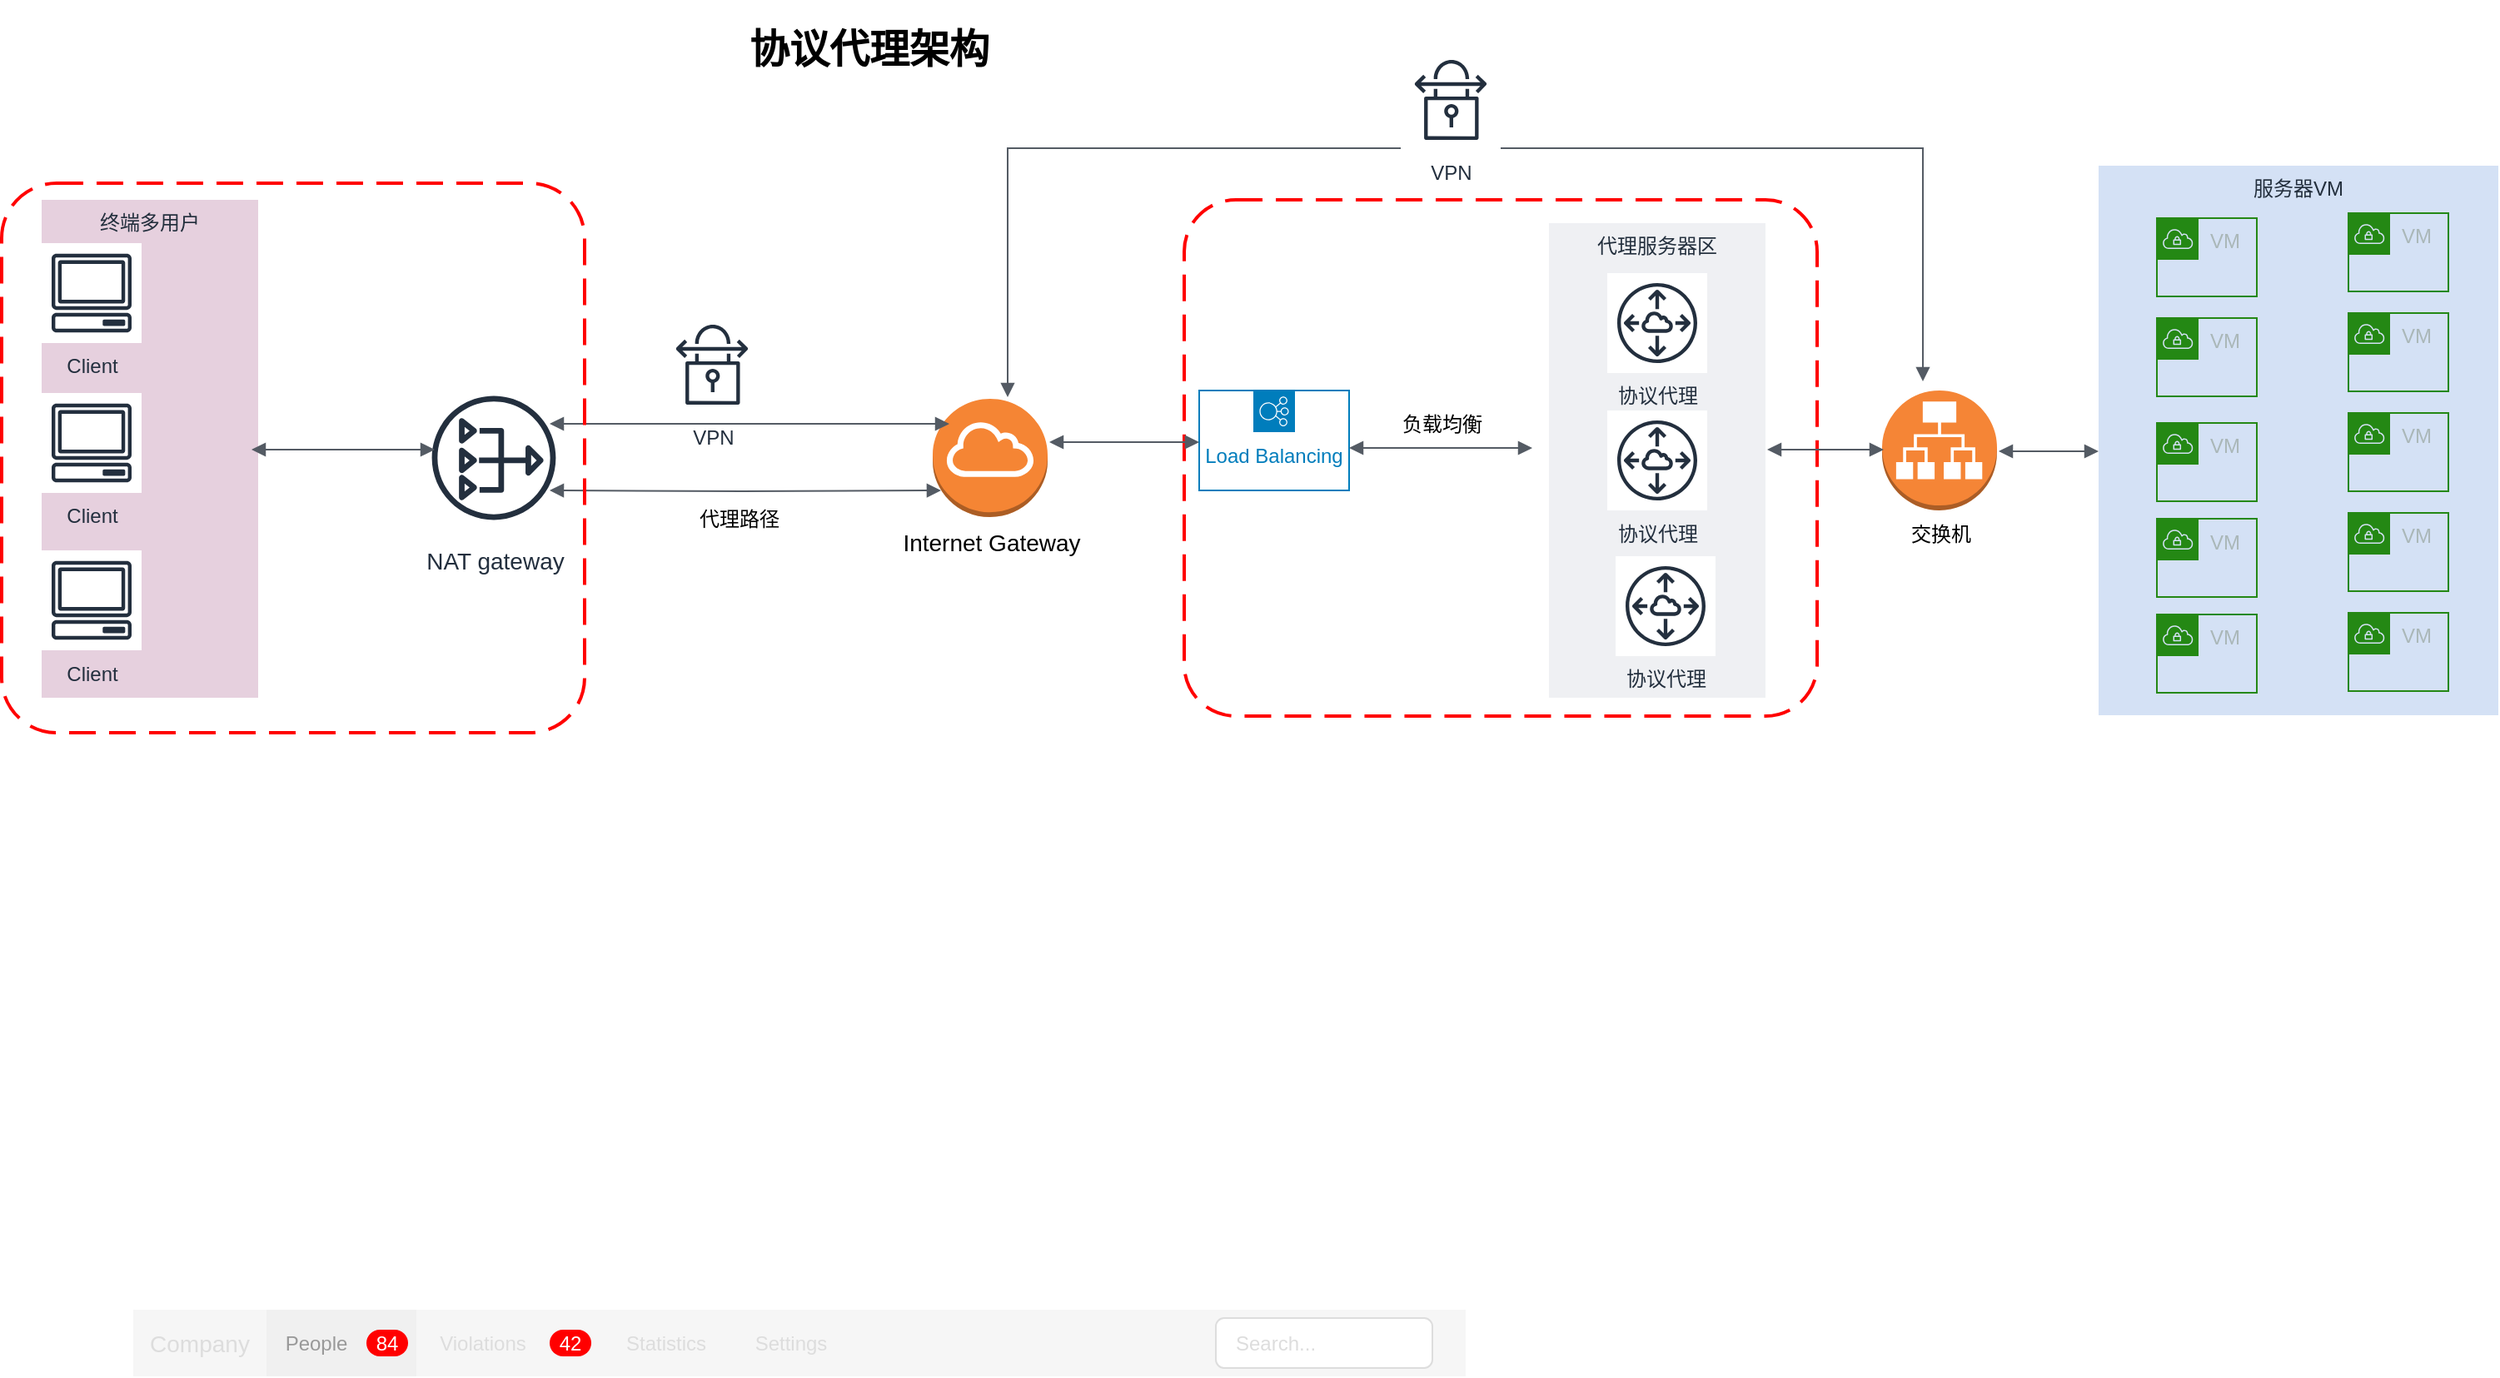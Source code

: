<mxfile version="10.7.7" type="github"><diagram id="OQME5kvkdqZoWwh6ifVu" name="Page-1"><mxGraphModel dx="1634" dy="765" grid="1" gridSize="10" guides="1" tooltips="1" connect="1" arrows="1" fold="1" page="1" pageScale="1" pageWidth="1100" pageHeight="850" math="0" shadow="0"><root><mxCell id="0"/><mxCell id="1" parent="0"/><mxCell id="odGlcnNstbl4-0ZBr0eb-1" value="服务器VM" style="fillColor=#D4E1F5;strokeColor=none;dashed=0;verticalAlign=top;fontStyle=0;fontColor=#232F3D;" vertex="1" parent="1"><mxGeometry x="1329" y="229.5" width="240" height="330" as="geometry"/></mxCell><mxCell id="odGlcnNstbl4-0ZBr0eb-2" value="终端多用户" style="fillColor=#E6D0DE;strokeColor=none;dashed=0;verticalAlign=top;fontStyle=0;fontColor=#232F3D;" vertex="1" parent="1"><mxGeometry x="94" y="250" width="130" height="299" as="geometry"/></mxCell><mxCell id="odGlcnNstbl4-0ZBr0eb-3" value="Load Balancing" style="outlineConnect=0;gradientColor=none;html=1;whiteSpace=wrap;fontSize=12;fontStyle=0;shape=mxgraph.aws4.groupCenter;grIcon=mxgraph.aws4.group_elastic_load_balancing;grStroke=1;strokeColor=#007DBC;fillColor=none;verticalAlign=top;align=center;fontColor=#007DBC;dashed=0;spacingTop=25;" vertex="1" parent="1"><mxGeometry x="789" y="364.5" width="90" height="60" as="geometry"/></mxCell><mxCell id="odGlcnNstbl4-0ZBr0eb-5" value="" style="html=1;shadow=0;dashed=0;shape=mxgraph.bootstrap.rect;fillColor=#f6f6f6;strokeColor=none;whiteSpace=wrap;" vertex="1" parent="1"><mxGeometry x="149" y="916.5" width="800" height="40" as="geometry"/></mxCell><mxCell id="odGlcnNstbl4-0ZBr0eb-6" value="Company" style="html=1;shadow=0;dashed=0;fillColor=none;strokeColor=none;shape=mxgraph.bootstrap.rect;fontColor=#dddddd;fontSize=14;whiteSpace=wrap;" vertex="1" parent="odGlcnNstbl4-0ZBr0eb-5"><mxGeometry width="80" height="40" as="geometry"/></mxCell><mxCell id="odGlcnNstbl4-0ZBr0eb-7" value="People" style="html=1;shadow=0;dashed=0;shape=mxgraph.bootstrap.rect;fillColor=#f0f0f0;strokeColor=none;fontColor=#999999;spacingRight=30;whiteSpace=wrap;" vertex="1" parent="odGlcnNstbl4-0ZBr0eb-5"><mxGeometry x="80" width="90" height="40" as="geometry"/></mxCell><mxCell id="odGlcnNstbl4-0ZBr0eb-8" value="84" style="html=1;shadow=0;dashed=0;shape=mxgraph.bootstrap.rrect;rSize=8;fillColor=#ff0000;strokeColor=none;fontColor=#ffffff;whiteSpace=wrap;" vertex="1" parent="odGlcnNstbl4-0ZBr0eb-7"><mxGeometry x="1" y="0.5" width="25" height="16" relative="1" as="geometry"><mxPoint x="-30" y="-8" as="offset"/></mxGeometry></mxCell><mxCell id="odGlcnNstbl4-0ZBr0eb-9" value="Violations" style="html=1;shadow=0;dashed=0;fillColor=none;strokeColor=none;shape=mxgraph.bootstrap.rect;fontColor=#dddddd;spacingRight=30;whiteSpace=wrap;" vertex="1" parent="odGlcnNstbl4-0ZBr0eb-5"><mxGeometry x="170" width="110" height="40" as="geometry"/></mxCell><mxCell id="odGlcnNstbl4-0ZBr0eb-10" value="42" style="html=1;shadow=0;dashed=0;shape=mxgraph.bootstrap.rrect;rSize=8;fillColor=#ff0000;strokeColor=none;fontColor=#ffffff;whiteSpace=wrap;" vertex="1" parent="odGlcnNstbl4-0ZBr0eb-9"><mxGeometry x="1" y="0.5" width="25" height="16" relative="1" as="geometry"><mxPoint x="-30" y="-8" as="offset"/></mxGeometry></mxCell><mxCell id="odGlcnNstbl4-0ZBr0eb-11" value="Statistics" style="html=1;shadow=0;dashed=0;fillColor=none;strokeColor=none;shape=mxgraph.bootstrap.rect;fontColor=#dddddd;whiteSpace=wrap;" vertex="1" parent="odGlcnNstbl4-0ZBr0eb-5"><mxGeometry x="280" width="80" height="40" as="geometry"/></mxCell><mxCell id="odGlcnNstbl4-0ZBr0eb-12" value="Settings" style="html=1;shadow=0;dashed=0;fillColor=none;strokeColor=none;shape=mxgraph.bootstrap.rect;fontColor=#dddddd;whiteSpace=wrap;" vertex="1" parent="odGlcnNstbl4-0ZBr0eb-5"><mxGeometry x="360" width="70" height="40" as="geometry"/></mxCell><mxCell id="odGlcnNstbl4-0ZBr0eb-13" value="Search..." style="html=1;shadow=0;dashed=0;shape=mxgraph.bootstrap.rrect;rSize=5;fillColor=#ffffff;strokeColor=#dddddd;fontColor=#dddddd;align=left;spacingLeft=10;whiteSpace=wrap;" vertex="1" parent="odGlcnNstbl4-0ZBr0eb-5"><mxGeometry x="650" y="5" width="130" height="30" as="geometry"/></mxCell><mxCell id="odGlcnNstbl4-0ZBr0eb-16" value="&lt;font style=&quot;font-size: 14px&quot;&gt;Internet Gateway&lt;/font&gt;" style="outlineConnect=0;dashed=0;verticalLabelPosition=bottom;verticalAlign=top;align=center;html=1;shape=mxgraph.aws3.internet_gateway;fillColor=#F58534;gradientColor=none;" vertex="1" parent="1"><mxGeometry x="629" y="369.5" width="69" height="71" as="geometry"/></mxCell><mxCell id="odGlcnNstbl4-0ZBr0eb-17" value="Client" style="outlineConnect=0;fontColor=#232F3E;gradientColor=none;strokeColor=#232F3E;fillColor=#ffffff;dashed=0;verticalLabelPosition=bottom;verticalAlign=top;align=center;html=1;fontSize=12;fontStyle=0;aspect=fixed;shape=mxgraph.aws4.resourceIcon;resIcon=mxgraph.aws4.client;" vertex="1" parent="1"><mxGeometry x="94" y="276" width="60" height="60" as="geometry"/></mxCell><mxCell id="odGlcnNstbl4-0ZBr0eb-18" value="VPN&lt;br&gt;" style="outlineConnect=0;fontColor=#232F3E;gradientColor=none;strokeColor=#232F3E;fillColor=#ffffff;dashed=0;verticalLabelPosition=bottom;verticalAlign=top;align=center;html=1;fontSize=12;fontStyle=0;aspect=fixed;shape=mxgraph.aws4.resourceIcon;resIcon=mxgraph.aws4.vpn_connection;" vertex="1" parent="1"><mxGeometry x="466.5" y="319" width="60" height="60" as="geometry"/></mxCell><mxCell id="odGlcnNstbl4-0ZBr0eb-19" value="&lt;font style=&quot;font-size: 14px&quot;&gt;NAT gateway&lt;/font&gt;" style="outlineConnect=0;fontColor=#232F3E;gradientColor=none;strokeColor=#232F3E;fillColor=#ffffff;dashed=0;verticalLabelPosition=bottom;verticalAlign=top;align=center;html=1;fontSize=12;fontStyle=0;aspect=fixed;shape=mxgraph.aws4.resourceIcon;resIcon=mxgraph.aws4.nat_gateway;" vertex="1" parent="1"><mxGeometry x="319" y="358.5" width="93" height="93" as="geometry"/></mxCell><mxCell id="odGlcnNstbl4-0ZBr0eb-20" value="Client" style="outlineConnect=0;fontColor=#232F3E;gradientColor=none;strokeColor=#232F3E;fillColor=#ffffff;dashed=0;verticalLabelPosition=bottom;verticalAlign=top;align=center;html=1;fontSize=12;fontStyle=0;aspect=fixed;shape=mxgraph.aws4.resourceIcon;resIcon=mxgraph.aws4.client;" vertex="1" parent="1"><mxGeometry x="94" y="366" width="60" height="60" as="geometry"/></mxCell><mxCell id="odGlcnNstbl4-0ZBr0eb-21" value="Client" style="outlineConnect=0;fontColor=#232F3E;gradientColor=none;strokeColor=#232F3E;fillColor=#ffffff;dashed=0;verticalLabelPosition=bottom;verticalAlign=top;align=center;html=1;fontSize=12;fontStyle=0;aspect=fixed;shape=mxgraph.aws4.resourceIcon;resIcon=mxgraph.aws4.client;" vertex="1" parent="1"><mxGeometry x="94" y="460.5" width="60" height="60" as="geometry"/></mxCell><mxCell id="odGlcnNstbl4-0ZBr0eb-26" value="" style="edgeStyle=orthogonalEdgeStyle;html=1;endArrow=block;elbow=vertical;startArrow=block;startFill=1;endFill=1;strokeColor=#545B64;rounded=0;" edge="1" parent="1"><mxGeometry width="100" relative="1" as="geometry"><mxPoint x="399" y="384.5" as="sourcePoint"/><mxPoint x="639" y="384.5" as="targetPoint"/></mxGeometry></mxCell><mxCell id="odGlcnNstbl4-0ZBr0eb-28" value="" style="edgeStyle=orthogonalEdgeStyle;html=1;endArrow=block;elbow=vertical;startArrow=block;startFill=1;endFill=1;strokeColor=#545B64;rounded=0;entryX=0.072;entryY=0.775;entryDx=0;entryDy=0;entryPerimeter=0;" edge="1" parent="1" target="odGlcnNstbl4-0ZBr0eb-16"><mxGeometry width="100" relative="1" as="geometry"><mxPoint x="399" y="424.5" as="sourcePoint"/><mxPoint x="429" y="426.5" as="targetPoint"/></mxGeometry></mxCell><mxCell id="odGlcnNstbl4-0ZBr0eb-29" value="VM" style="points=[[0,0],[0.25,0],[0.5,0],[0.75,0],[1,0],[1,0.25],[1,0.5],[1,0.75],[1,1],[0.75,1],[0.5,1],[0.25,1],[0,1],[0,0.75],[0,0.5],[0,0.25]];outlineConnect=0;gradientColor=none;html=1;whiteSpace=wrap;fontSize=12;fontStyle=0;shape=mxgraph.aws4.group;grIcon=mxgraph.aws4.group_vpc;strokeColor=#248814;fillColor=none;verticalAlign=top;align=left;spacingLeft=30;fontColor=#AAB7B8;dashed=0;" vertex="1" parent="1"><mxGeometry x="1364" y="261" width="60" height="47" as="geometry"/></mxCell><mxCell id="odGlcnNstbl4-0ZBr0eb-30" value="VM" style="points=[[0,0],[0.25,0],[0.5,0],[0.75,0],[1,0],[1,0.25],[1,0.5],[1,0.75],[1,1],[0.75,1],[0.5,1],[0.25,1],[0,1],[0,0.75],[0,0.5],[0,0.25]];outlineConnect=0;gradientColor=none;html=1;whiteSpace=wrap;fontSize=12;fontStyle=0;shape=mxgraph.aws4.group;grIcon=mxgraph.aws4.group_vpc;strokeColor=#248814;fillColor=none;verticalAlign=top;align=left;spacingLeft=30;fontColor=#AAB7B8;dashed=0;" vertex="1" parent="1"><mxGeometry x="1364" y="321" width="60" height="47" as="geometry"/></mxCell><mxCell id="odGlcnNstbl4-0ZBr0eb-31" value="VM" style="points=[[0,0],[0.25,0],[0.5,0],[0.75,0],[1,0],[1,0.25],[1,0.5],[1,0.75],[1,1],[0.75,1],[0.5,1],[0.25,1],[0,1],[0,0.75],[0,0.5],[0,0.25]];outlineConnect=0;gradientColor=none;html=1;whiteSpace=wrap;fontSize=12;fontStyle=0;shape=mxgraph.aws4.group;grIcon=mxgraph.aws4.group_vpc;strokeColor=#248814;fillColor=none;verticalAlign=top;align=left;spacingLeft=30;fontColor=#AAB7B8;dashed=0;" vertex="1" parent="1"><mxGeometry x="1364" y="384" width="60" height="47" as="geometry"/></mxCell><mxCell id="odGlcnNstbl4-0ZBr0eb-32" value="VM" style="points=[[0,0],[0.25,0],[0.5,0],[0.75,0],[1,0],[1,0.25],[1,0.5],[1,0.75],[1,1],[0.75,1],[0.5,1],[0.25,1],[0,1],[0,0.75],[0,0.5],[0,0.25]];outlineConnect=0;gradientColor=none;html=1;whiteSpace=wrap;fontSize=12;fontStyle=0;shape=mxgraph.aws4.group;grIcon=mxgraph.aws4.group_vpc;strokeColor=#248814;fillColor=none;verticalAlign=top;align=left;spacingLeft=30;fontColor=#AAB7B8;dashed=0;" vertex="1" parent="1"><mxGeometry x="1364" y="441.5" width="60" height="47" as="geometry"/></mxCell><mxCell id="odGlcnNstbl4-0ZBr0eb-33" value="VM" style="points=[[0,0],[0.25,0],[0.5,0],[0.75,0],[1,0],[1,0.25],[1,0.5],[1,0.75],[1,1],[0.75,1],[0.5,1],[0.25,1],[0,1],[0,0.75],[0,0.5],[0,0.25]];outlineConnect=0;gradientColor=none;html=1;whiteSpace=wrap;fontSize=12;fontStyle=0;shape=mxgraph.aws4.group;grIcon=mxgraph.aws4.group_vpc;strokeColor=#248814;fillColor=none;verticalAlign=top;align=left;spacingLeft=30;fontColor=#AAB7B8;dashed=0;" vertex="1" parent="1"><mxGeometry x="1364" y="499" width="60" height="47" as="geometry"/></mxCell><mxCell id="odGlcnNstbl4-0ZBr0eb-34" value="代理服务器区" style="fillColor=#EFF0F3;strokeColor=none;dashed=0;verticalAlign=top;fontStyle=0;fontColor=#232F3D;" vertex="1" parent="1"><mxGeometry x="999" y="264" width="130" height="285" as="geometry"/></mxCell><mxCell id="odGlcnNstbl4-0ZBr0eb-35" value="协议代理&lt;br&gt;" style="outlineConnect=0;fontColor=#232F3E;gradientColor=none;strokeColor=#232F3E;fillColor=#ffffff;dashed=0;verticalLabelPosition=bottom;verticalAlign=top;align=center;html=1;fontSize=12;fontStyle=0;aspect=fixed;shape=mxgraph.aws4.resourceIcon;resIcon=mxgraph.aws4.peering;" vertex="1" parent="1"><mxGeometry x="1034" y="294" width="60" height="60" as="geometry"/></mxCell><mxCell id="odGlcnNstbl4-0ZBr0eb-36" value="协议代理&lt;br&gt;" style="outlineConnect=0;fontColor=#232F3E;gradientColor=none;strokeColor=#232F3E;fillColor=#ffffff;dashed=0;verticalLabelPosition=bottom;verticalAlign=top;align=center;html=1;fontSize=12;fontStyle=0;aspect=fixed;shape=mxgraph.aws4.resourceIcon;resIcon=mxgraph.aws4.peering;" vertex="1" parent="1"><mxGeometry x="1039" y="464" width="60" height="60" as="geometry"/></mxCell><mxCell id="odGlcnNstbl4-0ZBr0eb-37" value="协议代理&lt;br&gt;" style="outlineConnect=0;fontColor=#232F3E;gradientColor=none;strokeColor=#232F3E;fillColor=#ffffff;dashed=0;verticalLabelPosition=bottom;verticalAlign=top;align=center;html=1;fontSize=12;fontStyle=0;aspect=fixed;shape=mxgraph.aws4.resourceIcon;resIcon=mxgraph.aws4.peering;" vertex="1" parent="1"><mxGeometry x="1034" y="376.5" width="60" height="60" as="geometry"/></mxCell><mxCell id="odGlcnNstbl4-0ZBr0eb-38" value="交换机" style="outlineConnect=0;dashed=0;verticalLabelPosition=bottom;verticalAlign=top;align=center;html=1;shape=mxgraph.aws3.application_load_balancer;fillColor=#F58536;gradientColor=none;" vertex="1" parent="1"><mxGeometry x="1199" y="364.5" width="69" height="72" as="geometry"/></mxCell><mxCell id="odGlcnNstbl4-0ZBr0eb-39" value="VM" style="points=[[0,0],[0.25,0],[0.5,0],[0.75,0],[1,0],[1,0.25],[1,0.5],[1,0.75],[1,1],[0.75,1],[0.5,1],[0.25,1],[0,1],[0,0.75],[0,0.5],[0,0.25]];outlineConnect=0;gradientColor=none;html=1;whiteSpace=wrap;fontSize=12;fontStyle=0;shape=mxgraph.aws4.group;grIcon=mxgraph.aws4.group_vpc;strokeColor=#248814;fillColor=none;verticalAlign=top;align=left;spacingLeft=30;fontColor=#AAB7B8;dashed=0;" vertex="1" parent="1"><mxGeometry x="1479" y="258" width="60" height="47" as="geometry"/></mxCell><mxCell id="odGlcnNstbl4-0ZBr0eb-40" value="VM" style="points=[[0,0],[0.25,0],[0.5,0],[0.75,0],[1,0],[1,0.25],[1,0.5],[1,0.75],[1,1],[0.75,1],[0.5,1],[0.25,1],[0,1],[0,0.75],[0,0.5],[0,0.25]];outlineConnect=0;gradientColor=none;html=1;whiteSpace=wrap;fontSize=12;fontStyle=0;shape=mxgraph.aws4.group;grIcon=mxgraph.aws4.group_vpc;strokeColor=#248814;fillColor=none;verticalAlign=top;align=left;spacingLeft=30;fontColor=#AAB7B8;dashed=0;" vertex="1" parent="1"><mxGeometry x="1479" y="318" width="60" height="47" as="geometry"/></mxCell><mxCell id="odGlcnNstbl4-0ZBr0eb-41" value="VM" style="points=[[0,0],[0.25,0],[0.5,0],[0.75,0],[1,0],[1,0.25],[1,0.5],[1,0.75],[1,1],[0.75,1],[0.5,1],[0.25,1],[0,1],[0,0.75],[0,0.5],[0,0.25]];outlineConnect=0;gradientColor=none;html=1;whiteSpace=wrap;fontSize=12;fontStyle=0;shape=mxgraph.aws4.group;grIcon=mxgraph.aws4.group_vpc;strokeColor=#248814;fillColor=none;verticalAlign=top;align=left;spacingLeft=30;fontColor=#AAB7B8;dashed=0;" vertex="1" parent="1"><mxGeometry x="1479" y="378" width="60" height="47" as="geometry"/></mxCell><mxCell id="odGlcnNstbl4-0ZBr0eb-42" value="VM" style="points=[[0,0],[0.25,0],[0.5,0],[0.75,0],[1,0],[1,0.25],[1,0.5],[1,0.75],[1,1],[0.75,1],[0.5,1],[0.25,1],[0,1],[0,0.75],[0,0.5],[0,0.25]];outlineConnect=0;gradientColor=none;html=1;whiteSpace=wrap;fontSize=12;fontStyle=0;shape=mxgraph.aws4.group;grIcon=mxgraph.aws4.group_vpc;strokeColor=#248814;fillColor=none;verticalAlign=top;align=left;spacingLeft=30;fontColor=#AAB7B8;dashed=0;" vertex="1" parent="1"><mxGeometry x="1479" y="438" width="60" height="47" as="geometry"/></mxCell><mxCell id="odGlcnNstbl4-0ZBr0eb-43" value="VM" style="points=[[0,0],[0.25,0],[0.5,0],[0.75,0],[1,0],[1,0.25],[1,0.5],[1,0.75],[1,1],[0.75,1],[0.5,1],[0.25,1],[0,1],[0,0.75],[0,0.5],[0,0.25]];outlineConnect=0;gradientColor=none;html=1;whiteSpace=wrap;fontSize=12;fontStyle=0;shape=mxgraph.aws4.group;grIcon=mxgraph.aws4.group_vpc;strokeColor=#248814;fillColor=none;verticalAlign=top;align=left;spacingLeft=30;fontColor=#AAB7B8;dashed=0;" vertex="1" parent="1"><mxGeometry x="1479" y="498" width="60" height="47" as="geometry"/></mxCell><mxCell id="odGlcnNstbl4-0ZBr0eb-46" value="" style="edgeStyle=orthogonalEdgeStyle;html=1;endArrow=block;elbow=vertical;startArrow=block;startFill=1;endFill=1;strokeColor=#545B64;rounded=0;" edge="1" parent="1"><mxGeometry width="100" relative="1" as="geometry"><mxPoint x="1269" y="401" as="sourcePoint"/><mxPoint x="1329" y="401" as="targetPoint"/></mxGeometry></mxCell><mxCell id="odGlcnNstbl4-0ZBr0eb-50" value="" style="edgeStyle=orthogonalEdgeStyle;html=1;endArrow=block;elbow=vertical;startArrow=block;startFill=1;endFill=1;strokeColor=#545B64;rounded=0;" edge="1" parent="1"><mxGeometry width="100" relative="1" as="geometry"><mxPoint x="879" y="399" as="sourcePoint"/><mxPoint x="989" y="399" as="targetPoint"/></mxGeometry></mxCell><mxCell id="odGlcnNstbl4-0ZBr0eb-53" value="代理路径" style="text;html=1;strokeColor=none;fillColor=none;align=center;verticalAlign=middle;whiteSpace=wrap;rounded=0;" vertex="1" parent="1"><mxGeometry x="477" y="431.5" width="72" height="20" as="geometry"/></mxCell><mxCell id="odGlcnNstbl4-0ZBr0eb-54" value="" style="rounded=1;arcSize=10;dashed=1;strokeColor=#ff0000;fillColor=none;gradientColor=none;dashPattern=8 4;strokeWidth=2;" vertex="1" parent="1"><mxGeometry x="780" y="250" width="380" height="310" as="geometry"/></mxCell><mxCell id="odGlcnNstbl4-0ZBr0eb-56" value="负载均衡" style="text;html=1;strokeColor=none;fillColor=none;align=center;verticalAlign=middle;whiteSpace=wrap;rounded=0;" vertex="1" parent="1"><mxGeometry x="910" y="374.5" width="50" height="20" as="geometry"/></mxCell><mxCell id="odGlcnNstbl4-0ZBr0eb-58" value="&lt;h1&gt;协议代理架构&lt;/h1&gt;&lt;p&gt;&lt;br&gt;&lt;/p&gt;" style="text;html=1;strokeColor=none;fillColor=none;spacing=5;spacingTop=-20;whiteSpace=wrap;overflow=hidden;rounded=0;" vertex="1" parent="1"><mxGeometry x="513.5" y="140" width="231" height="60" as="geometry"/></mxCell><mxCell id="odGlcnNstbl4-0ZBr0eb-61" value="" style="rounded=1;arcSize=10;dashed=1;strokeColor=#ff0000;fillColor=none;gradientColor=none;dashPattern=8 4;strokeWidth=2;" vertex="1" parent="1"><mxGeometry x="70" y="240" width="350" height="330" as="geometry"/></mxCell><mxCell id="odGlcnNstbl4-0ZBr0eb-70" value="" style="edgeStyle=orthogonalEdgeStyle;html=1;endArrow=block;elbow=vertical;startArrow=block;startFill=1;endFill=1;strokeColor=#545B64;rounded=0;" edge="1" parent="1"><mxGeometry width="100" relative="1" as="geometry"><mxPoint x="220" y="400" as="sourcePoint"/><mxPoint x="330" y="400" as="targetPoint"/></mxGeometry></mxCell><mxCell id="odGlcnNstbl4-0ZBr0eb-71" value="" style="edgeStyle=orthogonalEdgeStyle;html=1;endArrow=block;elbow=vertical;startArrow=block;startFill=1;endFill=1;strokeColor=#545B64;rounded=0;" edge="1" parent="1"><mxGeometry width="100" relative="1" as="geometry"><mxPoint x="1130" y="400" as="sourcePoint"/><mxPoint x="1200" y="400" as="targetPoint"/><Array as="points"><mxPoint x="1160" y="400"/><mxPoint x="1160" y="400"/></Array></mxGeometry></mxCell><mxCell id="odGlcnNstbl4-0ZBr0eb-72" value="" style="edgeStyle=orthogonalEdgeStyle;html=1;endArrow=block;elbow=vertical;startArrow=block;startFill=1;endFill=1;strokeColor=#545B64;rounded=0;" edge="1" parent="1"><mxGeometry width="100" relative="1" as="geometry"><mxPoint x="699" y="395.5" as="sourcePoint"/><mxPoint x="789" y="395.5" as="targetPoint"/></mxGeometry></mxCell><mxCell id="odGlcnNstbl4-0ZBr0eb-74" value="" style="edgeStyle=orthogonalEdgeStyle;html=1;endArrow=block;elbow=vertical;startArrow=block;startFill=1;endFill=1;strokeColor=#545B64;rounded=0;" edge="1" parent="1"><mxGeometry width="100" relative="1" as="geometry"><mxPoint x="674" y="368.5" as="sourcePoint"/><mxPoint x="1223.5" y="359" as="targetPoint"/><Array as="points"><mxPoint x="674" y="219"/><mxPoint x="1224" y="219"/></Array></mxGeometry></mxCell><mxCell id="odGlcnNstbl4-0ZBr0eb-75" value="VPN&lt;br&gt;" style="outlineConnect=0;fontColor=#232F3E;gradientColor=none;strokeColor=#232F3E;fillColor=#ffffff;dashed=0;verticalLabelPosition=bottom;verticalAlign=top;align=center;html=1;fontSize=12;fontStyle=0;aspect=fixed;shape=mxgraph.aws4.resourceIcon;resIcon=mxgraph.aws4.vpn_connection;" vertex="1" parent="1"><mxGeometry x="910" y="160" width="60" height="60" as="geometry"/></mxCell></root></mxGraphModel></diagram></mxfile>